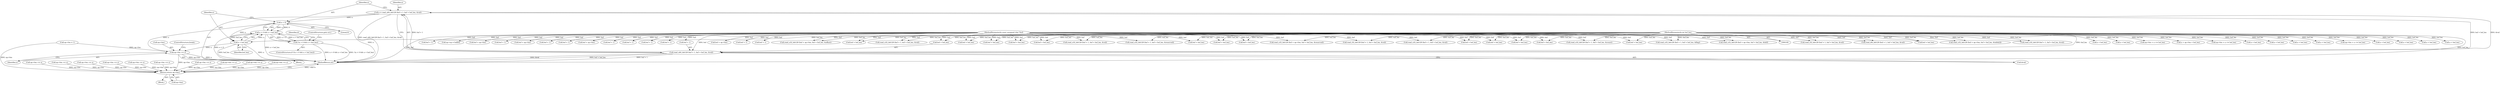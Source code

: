 digraph "0_radare2_bd276ef2fd8ac3401e65be7c126a43175ccfbcd7@API" {
"1001031" [label="(Call,n = read_u64_leb128 (buf + 1, buf + buf_len, &val))"];
"1001033" [label="(Call,read_u64_leb128 (buf + 1, buf + buf_len, &val))"];
"1000102" [label="(MethodParameterIn,const unsigned char *buf)"];
"1000103" [label="(MethodParameterIn,int buf_len)"];
"1001045" [label="(Call,n > 0)"];
"1001044" [label="(Call,n > 0 && n < buf_len)"];
"1001043" [label="(Call,!(n > 0 && n < buf_len))"];
"1001048" [label="(Call,n < buf_len)"];
"1001058" [label="(Call,op->len += n)"];
"1001066" [label="(Return,return op->len;)"];
"1000455" [label="(Call,buf + buf_len)"];
"1001018" [label="(Call,op->len += n)"];
"1001032" [label="(Identifier,n)"];
"1000893" [label="(Call,n < buf_len)"];
"1000103" [label="(MethodParameterIn,int buf_len)"];
"1000647" [label="(Call,buf + 1)"];
"1000993" [label="(Call,read_u32_leb128 (buf + 1, buf + buf_len, &val))"];
"1000759" [label="(Call,op->len += n)"];
"1000963" [label="(Call,buf + buf_len)"];
"1000646" [label="(Call,read_u32_leb128 (buf + 1, buf + buf_len, &val))"];
"1000307" [label="(Call,n < buf_len)"];
"1000451" [label="(Call,read_u32_leb128 (buf + 1, buf + buf_len, &count))"];
"1000517" [label="(Call,op->len + n <= buf_len)"];
"1000862" [label="(Call,op->len += n)"];
"1000292" [label="(Call,read_i32_leb128 (buf + 1, buf + buf_len, &val))"];
"1000452" [label="(Call,buf + 1)"];
"1000550" [label="(Call,n + op->len < buf_len)"];
"1001031" [label="(Call,n = read_u64_leb128 (buf + 1, buf + buf_len, &val))"];
"1001044" [label="(Call,n > 0 && n < buf_len)"];
"1000104" [label="(Block,)"];
"1000843" [label="(Call,op->len + n <= buf_len)"];
"1000730" [label="(Call,read_u32_leb128 (buf + 1, buf + buf_len, &val))"];
"1000826" [label="(Call,read_u32_leb128 (buf + op->len, buf + buf_len, &offset))"];
"1000745" [label="(Call,n < buf_len)"];
"1000910" [label="(Call,op->len += n)"];
"1000399" [label="(Call,read_u32_leb128 (buf + 1, buf + buf_len, &val))"];
"1000414" [label="(Call,n < buf_len)"];
"1000879" [label="(Call,buf + 1)"];
"1000944" [label="(Call,op->len += n)"];
"1000734" [label="(Call,buf + buf_len)"];
"1001034" [label="(Call,buf + 1)"];
"1000672" [label="(Call,read_u32_leb128 (buf + op->len, buf + buf_len, &reserved))"];
"1001043" [label="(Call,!(n > 0 && n < buf_len))"];
"1000110" [label="(Call,op->op = buf[0])"];
"1000827" [label="(Call,buf + op->len)"];
"1001086" [label="(MethodReturn,int)"];
"1000400" [label="(Call,buf + 1)"];
"1000102" [label="(MethodParameterIn,const unsigned char *buf)"];
"1000503" [label="(Call,buf + op->len)"];
"1000800" [label="(Call,read_u32_leb128 (buf + 1, buf + buf_len, &flag))"];
"1001066" [label="(Return,return op->len;)"];
"1001042" [label="(ControlStructure,if (!(n > 0 && n < buf_len)))"];
"1000382" [label="(Call,op->len += n)"];
"1000940" [label="(Call,n < buf_len)"];
"1001040" [label="(Call,&val)"];
"1000105" [label="(Call,op->len = 1)"];
"1000533" [label="(Call,read_u32_leb128 (buf + op->len, buf + buf_len, &def))"];
"1001048" [label="(Call,n < buf_len)"];
"1001045" [label="(Call,n > 0)"];
"1001049" [label="(Identifier,n)"];
"1000959" [label="(Call,read_i64_leb128 (buf + 1, buf + buf_len, &val))"];
"1000661" [label="(Call,n < buf_len)"];
"1001067" [label="(Call,op->len)"];
"1000678" [label="(Call,buf + buf_len)"];
"1001051" [label="(ControlStructure,goto err;)"];
"1000731" [label="(Call,buf + 1)"];
"1000502" [label="(Call,read_u32_leb128 (buf + op->len, buf + buf_len, &table[i]))"];
"1000832" [label="(Call,buf + buf_len)"];
"1001062" [label="(Identifier,n)"];
"1000296" [label="(Call,buf + buf_len)"];
"1000673" [label="(Call,buf + op->len)"];
"1000926" [label="(Call,buf + 1)"];
"1001059" [label="(Call,op->len)"];
"1000997" [label="(Call,buf + buf_len)"];
"1000650" [label="(Call,buf + buf_len)"];
"1001050" [label="(Identifier,buf_len)"];
"1000978" [label="(Call,op->len += n)"];
"1000994" [label="(Call,buf + 1)"];
"1000929" [label="(Call,buf + buf_len)"];
"1000878" [label="(Call,read_u32_leb128 (buf + 1, buf + buf_len, &reserved))"];
"1000689" [label="(Call,op->len + n <= buf_len)"];
"1000539" [label="(Call,buf + buf_len)"];
"1001047" [label="(Literal,0)"];
"1000466" [label="(Call,n < buf_len)"];
"1001033" [label="(Call,read_u64_leb128 (buf + 1, buf + buf_len, &val))"];
"1001046" [label="(Identifier,n)"];
"1001063" [label="(ControlStructure,break;)"];
"1001025" [label="(Block,)"];
"1000925" [label="(Call,read_i32_leb128 (buf + 1, buf + buf_len, &val))"];
"1000508" [label="(Call,buf + buf_len)"];
"1000804" [label="(Call,buf + buf_len)"];
"1001037" [label="(Call,buf + buf_len)"];
"1000534" [label="(Call,buf + op->len)"];
"1000960" [label="(Call,buf + 1)"];
"1000801" [label="(Call,buf + 1)"];
"1000815" [label="(Call,n < buf_len)"];
"1000559" [label="(Call,op->len += n)"];
"1000293" [label="(Call,buf + 1)"];
"1001054" [label="(Identifier,d)"];
"1000428" [label="(Call,op->len += n)"];
"1000711" [label="(Call,op->len += n)"];
"1000403" [label="(Call,buf + buf_len)"];
"1000974" [label="(Call,n < buf_len)"];
"1001058" [label="(Call,op->len += n)"];
"1000882" [label="(Call,buf + buf_len)"];
"1001008" [label="(Call,n < buf_len)"];
"1001031" -> "1001025"  [label="AST: "];
"1001031" -> "1001033"  [label="CFG: "];
"1001032" -> "1001031"  [label="AST: "];
"1001033" -> "1001031"  [label="AST: "];
"1001046" -> "1001031"  [label="CFG: "];
"1001031" -> "1001086"  [label="DDG: read_u64_leb128 (buf + 1, buf + buf_len, &val)"];
"1001033" -> "1001031"  [label="DDG: buf + 1"];
"1001033" -> "1001031"  [label="DDG: buf + buf_len"];
"1001033" -> "1001031"  [label="DDG: &val"];
"1001031" -> "1001045"  [label="DDG: n"];
"1001033" -> "1001040"  [label="CFG: "];
"1001034" -> "1001033"  [label="AST: "];
"1001037" -> "1001033"  [label="AST: "];
"1001040" -> "1001033"  [label="AST: "];
"1001033" -> "1001086"  [label="DDG: &val"];
"1001033" -> "1001086"  [label="DDG: buf + buf_len"];
"1001033" -> "1001086"  [label="DDG: buf + 1"];
"1000102" -> "1001033"  [label="DDG: buf"];
"1000103" -> "1001033"  [label="DDG: buf_len"];
"1000102" -> "1000100"  [label="AST: "];
"1000102" -> "1001086"  [label="DDG: buf"];
"1000102" -> "1000110"  [label="DDG: buf"];
"1000102" -> "1000292"  [label="DDG: buf"];
"1000102" -> "1000293"  [label="DDG: buf"];
"1000102" -> "1000296"  [label="DDG: buf"];
"1000102" -> "1000399"  [label="DDG: buf"];
"1000102" -> "1000400"  [label="DDG: buf"];
"1000102" -> "1000403"  [label="DDG: buf"];
"1000102" -> "1000451"  [label="DDG: buf"];
"1000102" -> "1000452"  [label="DDG: buf"];
"1000102" -> "1000455"  [label="DDG: buf"];
"1000102" -> "1000502"  [label="DDG: buf"];
"1000102" -> "1000503"  [label="DDG: buf"];
"1000102" -> "1000508"  [label="DDG: buf"];
"1000102" -> "1000533"  [label="DDG: buf"];
"1000102" -> "1000534"  [label="DDG: buf"];
"1000102" -> "1000539"  [label="DDG: buf"];
"1000102" -> "1000646"  [label="DDG: buf"];
"1000102" -> "1000647"  [label="DDG: buf"];
"1000102" -> "1000650"  [label="DDG: buf"];
"1000102" -> "1000672"  [label="DDG: buf"];
"1000102" -> "1000673"  [label="DDG: buf"];
"1000102" -> "1000678"  [label="DDG: buf"];
"1000102" -> "1000730"  [label="DDG: buf"];
"1000102" -> "1000731"  [label="DDG: buf"];
"1000102" -> "1000734"  [label="DDG: buf"];
"1000102" -> "1000800"  [label="DDG: buf"];
"1000102" -> "1000801"  [label="DDG: buf"];
"1000102" -> "1000804"  [label="DDG: buf"];
"1000102" -> "1000826"  [label="DDG: buf"];
"1000102" -> "1000827"  [label="DDG: buf"];
"1000102" -> "1000832"  [label="DDG: buf"];
"1000102" -> "1000878"  [label="DDG: buf"];
"1000102" -> "1000879"  [label="DDG: buf"];
"1000102" -> "1000882"  [label="DDG: buf"];
"1000102" -> "1000925"  [label="DDG: buf"];
"1000102" -> "1000926"  [label="DDG: buf"];
"1000102" -> "1000929"  [label="DDG: buf"];
"1000102" -> "1000959"  [label="DDG: buf"];
"1000102" -> "1000960"  [label="DDG: buf"];
"1000102" -> "1000963"  [label="DDG: buf"];
"1000102" -> "1000993"  [label="DDG: buf"];
"1000102" -> "1000994"  [label="DDG: buf"];
"1000102" -> "1000997"  [label="DDG: buf"];
"1000102" -> "1001034"  [label="DDG: buf"];
"1000102" -> "1001037"  [label="DDG: buf"];
"1000103" -> "1000100"  [label="AST: "];
"1000103" -> "1001086"  [label="DDG: buf_len"];
"1000103" -> "1000292"  [label="DDG: buf_len"];
"1000103" -> "1000296"  [label="DDG: buf_len"];
"1000103" -> "1000307"  [label="DDG: buf_len"];
"1000103" -> "1000399"  [label="DDG: buf_len"];
"1000103" -> "1000403"  [label="DDG: buf_len"];
"1000103" -> "1000414"  [label="DDG: buf_len"];
"1000103" -> "1000451"  [label="DDG: buf_len"];
"1000103" -> "1000455"  [label="DDG: buf_len"];
"1000103" -> "1000466"  [label="DDG: buf_len"];
"1000103" -> "1000502"  [label="DDG: buf_len"];
"1000103" -> "1000508"  [label="DDG: buf_len"];
"1000103" -> "1000517"  [label="DDG: buf_len"];
"1000103" -> "1000533"  [label="DDG: buf_len"];
"1000103" -> "1000539"  [label="DDG: buf_len"];
"1000103" -> "1000550"  [label="DDG: buf_len"];
"1000103" -> "1000646"  [label="DDG: buf_len"];
"1000103" -> "1000650"  [label="DDG: buf_len"];
"1000103" -> "1000661"  [label="DDG: buf_len"];
"1000103" -> "1000672"  [label="DDG: buf_len"];
"1000103" -> "1000678"  [label="DDG: buf_len"];
"1000103" -> "1000689"  [label="DDG: buf_len"];
"1000103" -> "1000730"  [label="DDG: buf_len"];
"1000103" -> "1000734"  [label="DDG: buf_len"];
"1000103" -> "1000745"  [label="DDG: buf_len"];
"1000103" -> "1000800"  [label="DDG: buf_len"];
"1000103" -> "1000804"  [label="DDG: buf_len"];
"1000103" -> "1000815"  [label="DDG: buf_len"];
"1000103" -> "1000826"  [label="DDG: buf_len"];
"1000103" -> "1000832"  [label="DDG: buf_len"];
"1000103" -> "1000843"  [label="DDG: buf_len"];
"1000103" -> "1000878"  [label="DDG: buf_len"];
"1000103" -> "1000882"  [label="DDG: buf_len"];
"1000103" -> "1000893"  [label="DDG: buf_len"];
"1000103" -> "1000925"  [label="DDG: buf_len"];
"1000103" -> "1000929"  [label="DDG: buf_len"];
"1000103" -> "1000940"  [label="DDG: buf_len"];
"1000103" -> "1000959"  [label="DDG: buf_len"];
"1000103" -> "1000963"  [label="DDG: buf_len"];
"1000103" -> "1000974"  [label="DDG: buf_len"];
"1000103" -> "1000993"  [label="DDG: buf_len"];
"1000103" -> "1000997"  [label="DDG: buf_len"];
"1000103" -> "1001008"  [label="DDG: buf_len"];
"1000103" -> "1001037"  [label="DDG: buf_len"];
"1000103" -> "1001048"  [label="DDG: buf_len"];
"1001045" -> "1001044"  [label="AST: "];
"1001045" -> "1001047"  [label="CFG: "];
"1001046" -> "1001045"  [label="AST: "];
"1001047" -> "1001045"  [label="AST: "];
"1001049" -> "1001045"  [label="CFG: "];
"1001044" -> "1001045"  [label="CFG: "];
"1001045" -> "1001086"  [label="DDG: n"];
"1001045" -> "1001044"  [label="DDG: n"];
"1001045" -> "1001044"  [label="DDG: 0"];
"1001045" -> "1001048"  [label="DDG: n"];
"1001045" -> "1001058"  [label="DDG: n"];
"1001044" -> "1001043"  [label="AST: "];
"1001044" -> "1001048"  [label="CFG: "];
"1001048" -> "1001044"  [label="AST: "];
"1001043" -> "1001044"  [label="CFG: "];
"1001044" -> "1001086"  [label="DDG: n > 0"];
"1001044" -> "1001086"  [label="DDG: n < buf_len"];
"1001044" -> "1001043"  [label="DDG: n > 0"];
"1001044" -> "1001043"  [label="DDG: n < buf_len"];
"1001048" -> "1001044"  [label="DDG: n"];
"1001048" -> "1001044"  [label="DDG: buf_len"];
"1001043" -> "1001042"  [label="AST: "];
"1001051" -> "1001043"  [label="CFG: "];
"1001054" -> "1001043"  [label="CFG: "];
"1001043" -> "1001086"  [label="DDG: n > 0 && n < buf_len"];
"1001043" -> "1001086"  [label="DDG: !(n > 0 && n < buf_len)"];
"1001048" -> "1001050"  [label="CFG: "];
"1001049" -> "1001048"  [label="AST: "];
"1001050" -> "1001048"  [label="AST: "];
"1001048" -> "1001086"  [label="DDG: n"];
"1001048" -> "1001086"  [label="DDG: buf_len"];
"1001048" -> "1001058"  [label="DDG: n"];
"1001058" -> "1001025"  [label="AST: "];
"1001058" -> "1001062"  [label="CFG: "];
"1001059" -> "1001058"  [label="AST: "];
"1001062" -> "1001058"  [label="AST: "];
"1001063" -> "1001058"  [label="CFG: "];
"1001058" -> "1001086"  [label="DDG: n"];
"1001058" -> "1001086"  [label="DDG: op->len"];
"1000105" -> "1001058"  [label="DDG: op->len"];
"1001058" -> "1001066"  [label="DDG: op->len"];
"1001066" -> "1000104"  [label="AST: "];
"1001066" -> "1001067"  [label="CFG: "];
"1001067" -> "1001066"  [label="AST: "];
"1001086" -> "1001066"  [label="CFG: "];
"1001066" -> "1001086"  [label="DDG: <RET>"];
"1000559" -> "1001066"  [label="DDG: op->len"];
"1000382" -> "1001066"  [label="DDG: op->len"];
"1000711" -> "1001066"  [label="DDG: op->len"];
"1000910" -> "1001066"  [label="DDG: op->len"];
"1000978" -> "1001066"  [label="DDG: op->len"];
"1000759" -> "1001066"  [label="DDG: op->len"];
"1001018" -> "1001066"  [label="DDG: op->len"];
"1000944" -> "1001066"  [label="DDG: op->len"];
"1000862" -> "1001066"  [label="DDG: op->len"];
"1000428" -> "1001066"  [label="DDG: op->len"];
"1000105" -> "1001066"  [label="DDG: op->len"];
}

